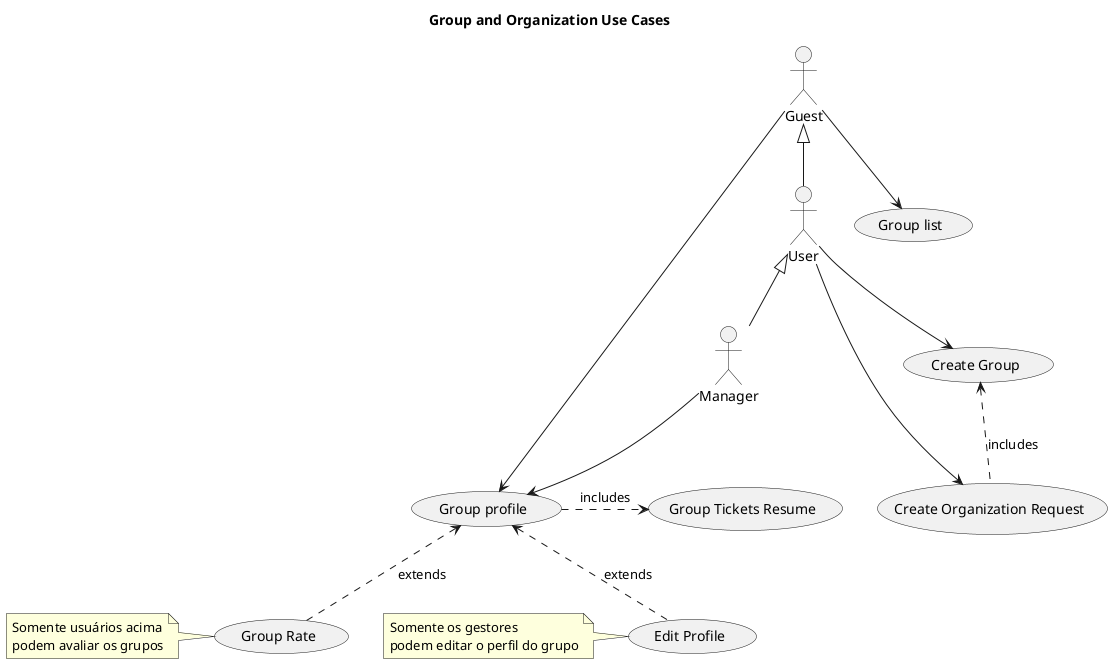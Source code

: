 @startuml

title Group and Organization Use Cases

:Guest:
:User:
:Manager:

Guest <|-- User
User <|-- Manager

Guest --> (Group list)

Guest --> (Group profile)

(Group profile) <.. (Group Rate) :extends

User --> (Create Organization Request)

User --> (Create Group)
(Create Group) <.. (Create Organization Request) :includes

Manager --> (Group profile)
(Group profile) .> (Group Tickets Resume) :includes
(Group profile) <.. (Edit Profile) :extends

note left of (Group Rate) : Somente usuários acima\npodem avaliar os grupos

note left of (Edit Profile) : Somente os gestores\npodem editar o perfil do grupo

@enduml